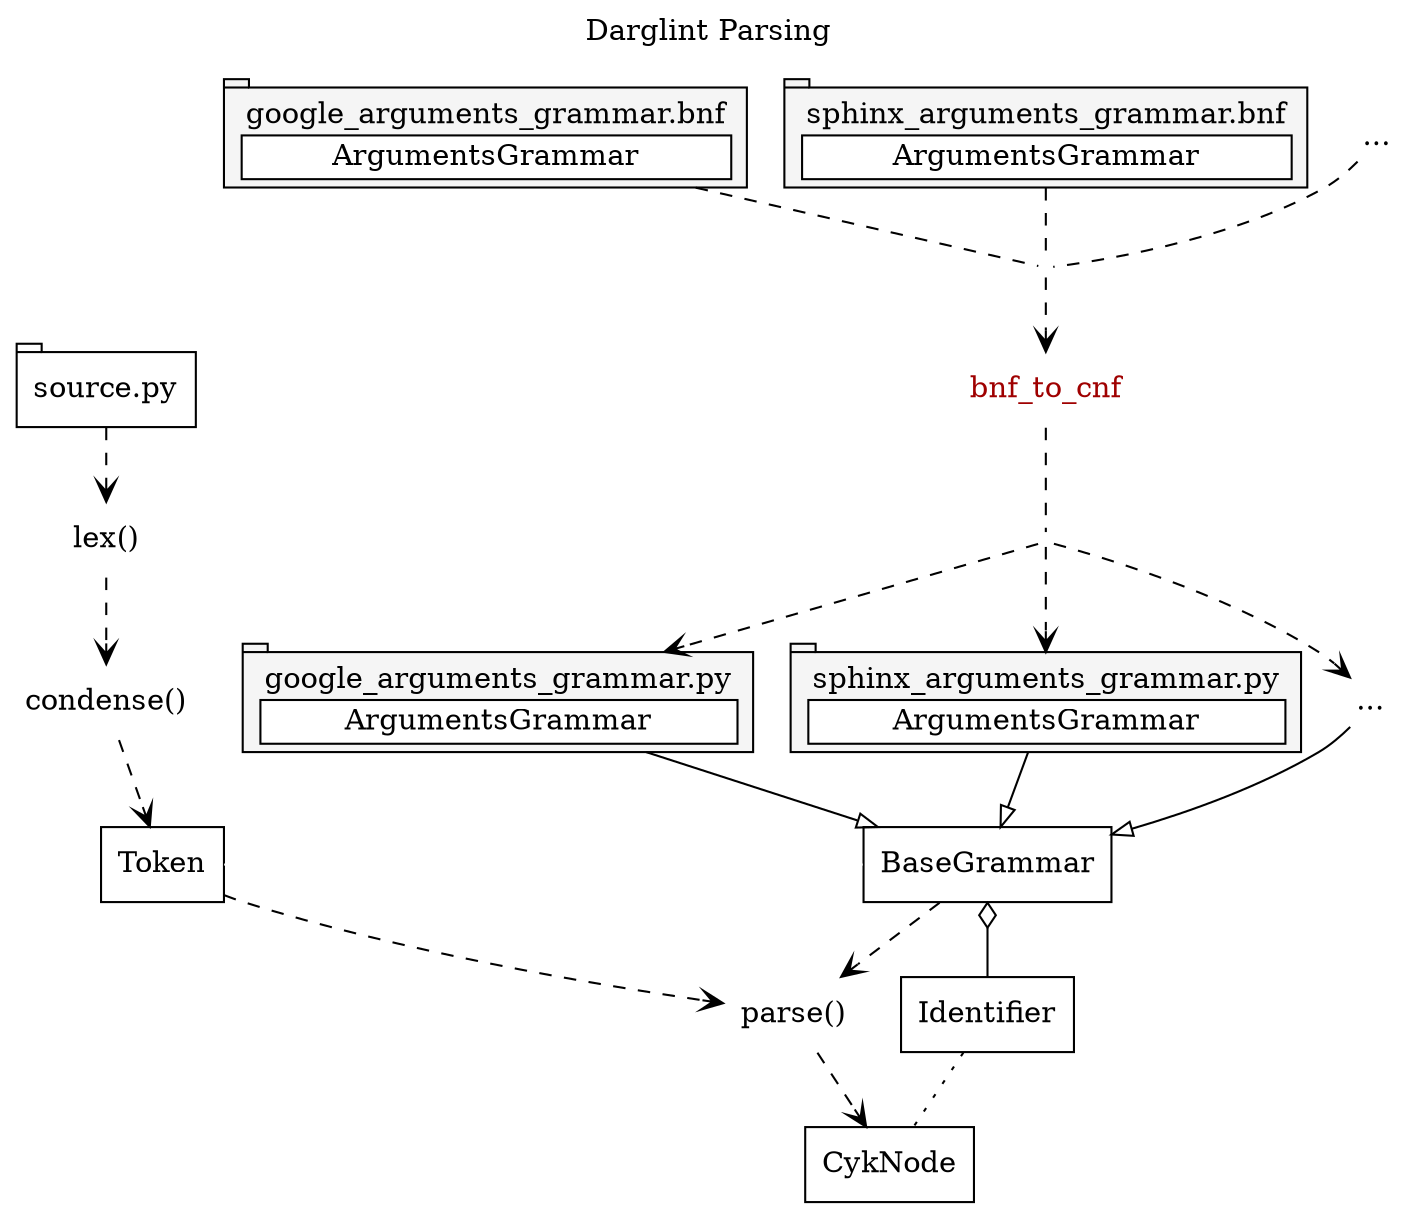 digraph G {
    label="Darglint Parsing\n ";
    labelloc="top";

    /* ============= GRAMMAR GENERATION =========================== */
    node [shape="rect", style="filled", fillcolor="#f5f5f5"];
    bnf_to_cnf [shape="none", fontcolor="#9f0000", style=""];
    subgraph bnf_cluster {
        google_arguments_section [shape="tab", label=<
        <table border="0" cellborder="0" cellspacing="0">
          <tr><td>google_arguments_grammar.bnf</td></tr>
          <tr><td border="1" bgcolor="#ffffff">ArgumentsGrammar</td></tr>
        </table>>];

        sphinx_arguments_section [shape="tab", label=<
        <table border="0" cellborder="0" cellspacing="0">
          <tr><td>sphinx_arguments_grammar.bnf</td></tr>
          <tr><td border="1" bgcolor="#ffffff">ArgumentsGrammar</td></tr>
        </table>>];

        dots [style="", label="...", shape="none", height="0.1", width="0.1"];
    }
    subgraph cnf_cluster {
        google_arguments_section1 [shape="tab", label=<
        <table border="0" cellborder="0" cellspacing="0">
          <tr><td>google_arguments_grammar.py</td></tr>
          <tr><td border="1" bgcolor="#ffffff">ArgumentsGrammar</td></tr>
        </table>>];

        sphinx_arguments_section1 [shape="tab", label=<
        <table border="0" cellborder="0" cellspacing="0">
          <tr><td>sphinx_arguments_grammar.py</td></tr>
          <tr><td border="1" bgcolor="#ffffff">ArgumentsGrammar</td></tr>
        </table>>];

        dots1 [style="", label="...", shape="none", height="0.1", width="0.1"];
    }

    /* ============= LEXING ======================================= */
    node [fillcolor="#ffffff"];
    source [shape="tab", label="source.py"];
    lex [shape="none", label="lex()"];
    condense [shape="none", label="condense()"];

    /* ============= PARSING ====================================== */
    parse [shape="none", label="parse()"];

    BaseGrammar;
    Identifier;
    Token;
    CykNode;

    // Input-Output
    edge [style="dashed", arrowhead="vee"];
    { BaseGrammar, Token } -> parse -> CykNode;

    _blank0 [shape="none", label="", width="0.1", height="0.1"];
    { google_arguments_section, sphinx_arguments_section, dots } -> _blank0 [arrowhead="none"];
    _blank0 -> bnf_to_cnf;

    _blank1 [shape="none", label="", width="0.1", height="0.1"];
    bnf_to_cnf -> _blank1 [arrowhead="none"];
    _blank1 -> {google_arguments_section1, sphinx_arguments_section1, dots1};

    source -> lex -> condense -> Token;

    // Is-a
    edge [style="solid", arrowhead="onormal"];
    { dots1, google_arguments_section1, sphinx_arguments_section1 } -> BaseGrammar;
    // Has-a
    edge [dir="both", arrowhead="none", arrowtail="odiamond"];
    BaseGrammar -> Identifier;

    // Association
    edge [style="dotted", arrowhead="none", arrowtail="none"];
    Identifier -> CykNode;

    // Misc Shaping. (Delete after every addition/removal above.)

    {
        rank="same";
        node [label="", shape="none"];
        edge [color="white"];
        // Force token to be in line with the source, lex, condense chain.
        Token -> empty0 -> empty1 -> empty2 -> empty3 -> BaseGrammar;
    }
}
